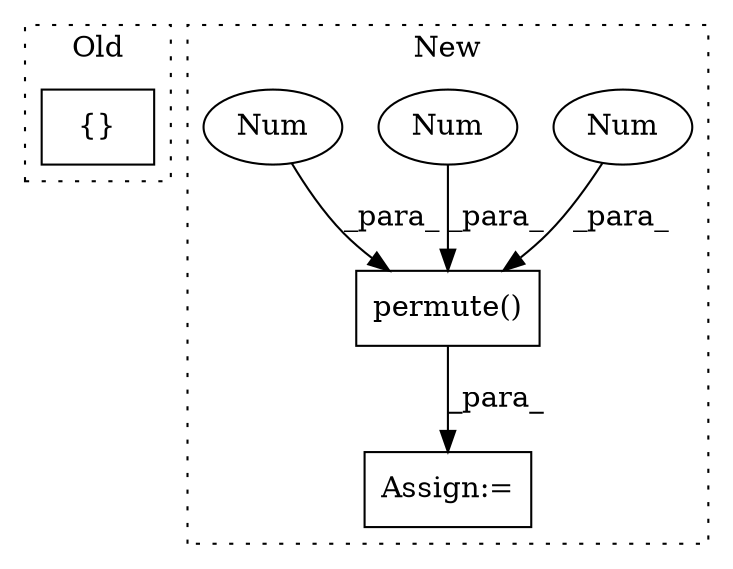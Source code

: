 digraph G {
subgraph cluster0 {
1 [label="{}" a="59" s="1845,1845" l="2,1" shape="box"];
label = "Old";
style="dotted";
}
subgraph cluster1 {
2 [label="permute()" a="75" s="2557,2577" l="15,1" shape="box"];
3 [label="Num" a="76" s="2576" l="1" shape="ellipse"];
4 [label="Num" a="76" s="2574" l="1" shape="ellipse"];
5 [label="Num" a="76" s="2572" l="1" shape="ellipse"];
6 [label="Assign:=" a="68" s="2554" l="3" shape="box"];
label = "New";
style="dotted";
}
2 -> 6 [label="_para_"];
3 -> 2 [label="_para_"];
4 -> 2 [label="_para_"];
5 -> 2 [label="_para_"];
}